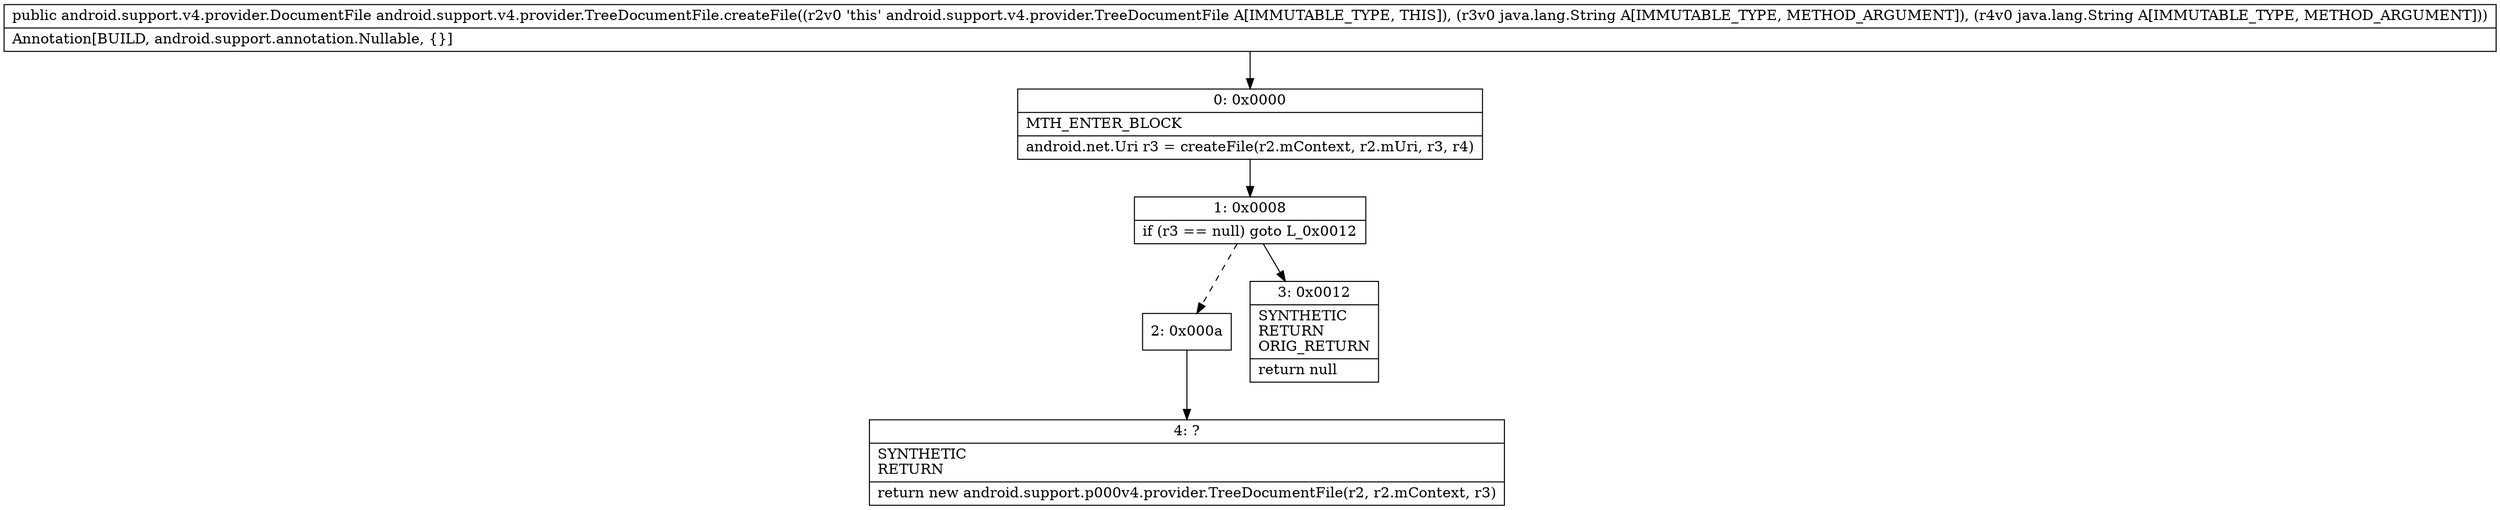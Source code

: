 digraph "CFG forandroid.support.v4.provider.TreeDocumentFile.createFile(Ljava\/lang\/String;Ljava\/lang\/String;)Landroid\/support\/v4\/provider\/DocumentFile;" {
Node_0 [shape=record,label="{0\:\ 0x0000|MTH_ENTER_BLOCK\l|android.net.Uri r3 = createFile(r2.mContext, r2.mUri, r3, r4)\l}"];
Node_1 [shape=record,label="{1\:\ 0x0008|if (r3 == null) goto L_0x0012\l}"];
Node_2 [shape=record,label="{2\:\ 0x000a}"];
Node_3 [shape=record,label="{3\:\ 0x0012|SYNTHETIC\lRETURN\lORIG_RETURN\l|return null\l}"];
Node_4 [shape=record,label="{4\:\ ?|SYNTHETIC\lRETURN\l|return new android.support.p000v4.provider.TreeDocumentFile(r2, r2.mContext, r3)\l}"];
MethodNode[shape=record,label="{public android.support.v4.provider.DocumentFile android.support.v4.provider.TreeDocumentFile.createFile((r2v0 'this' android.support.v4.provider.TreeDocumentFile A[IMMUTABLE_TYPE, THIS]), (r3v0 java.lang.String A[IMMUTABLE_TYPE, METHOD_ARGUMENT]), (r4v0 java.lang.String A[IMMUTABLE_TYPE, METHOD_ARGUMENT]))  | Annotation[BUILD, android.support.annotation.Nullable, \{\}]\l}"];
MethodNode -> Node_0;
Node_0 -> Node_1;
Node_1 -> Node_2[style=dashed];
Node_1 -> Node_3;
Node_2 -> Node_4;
}

